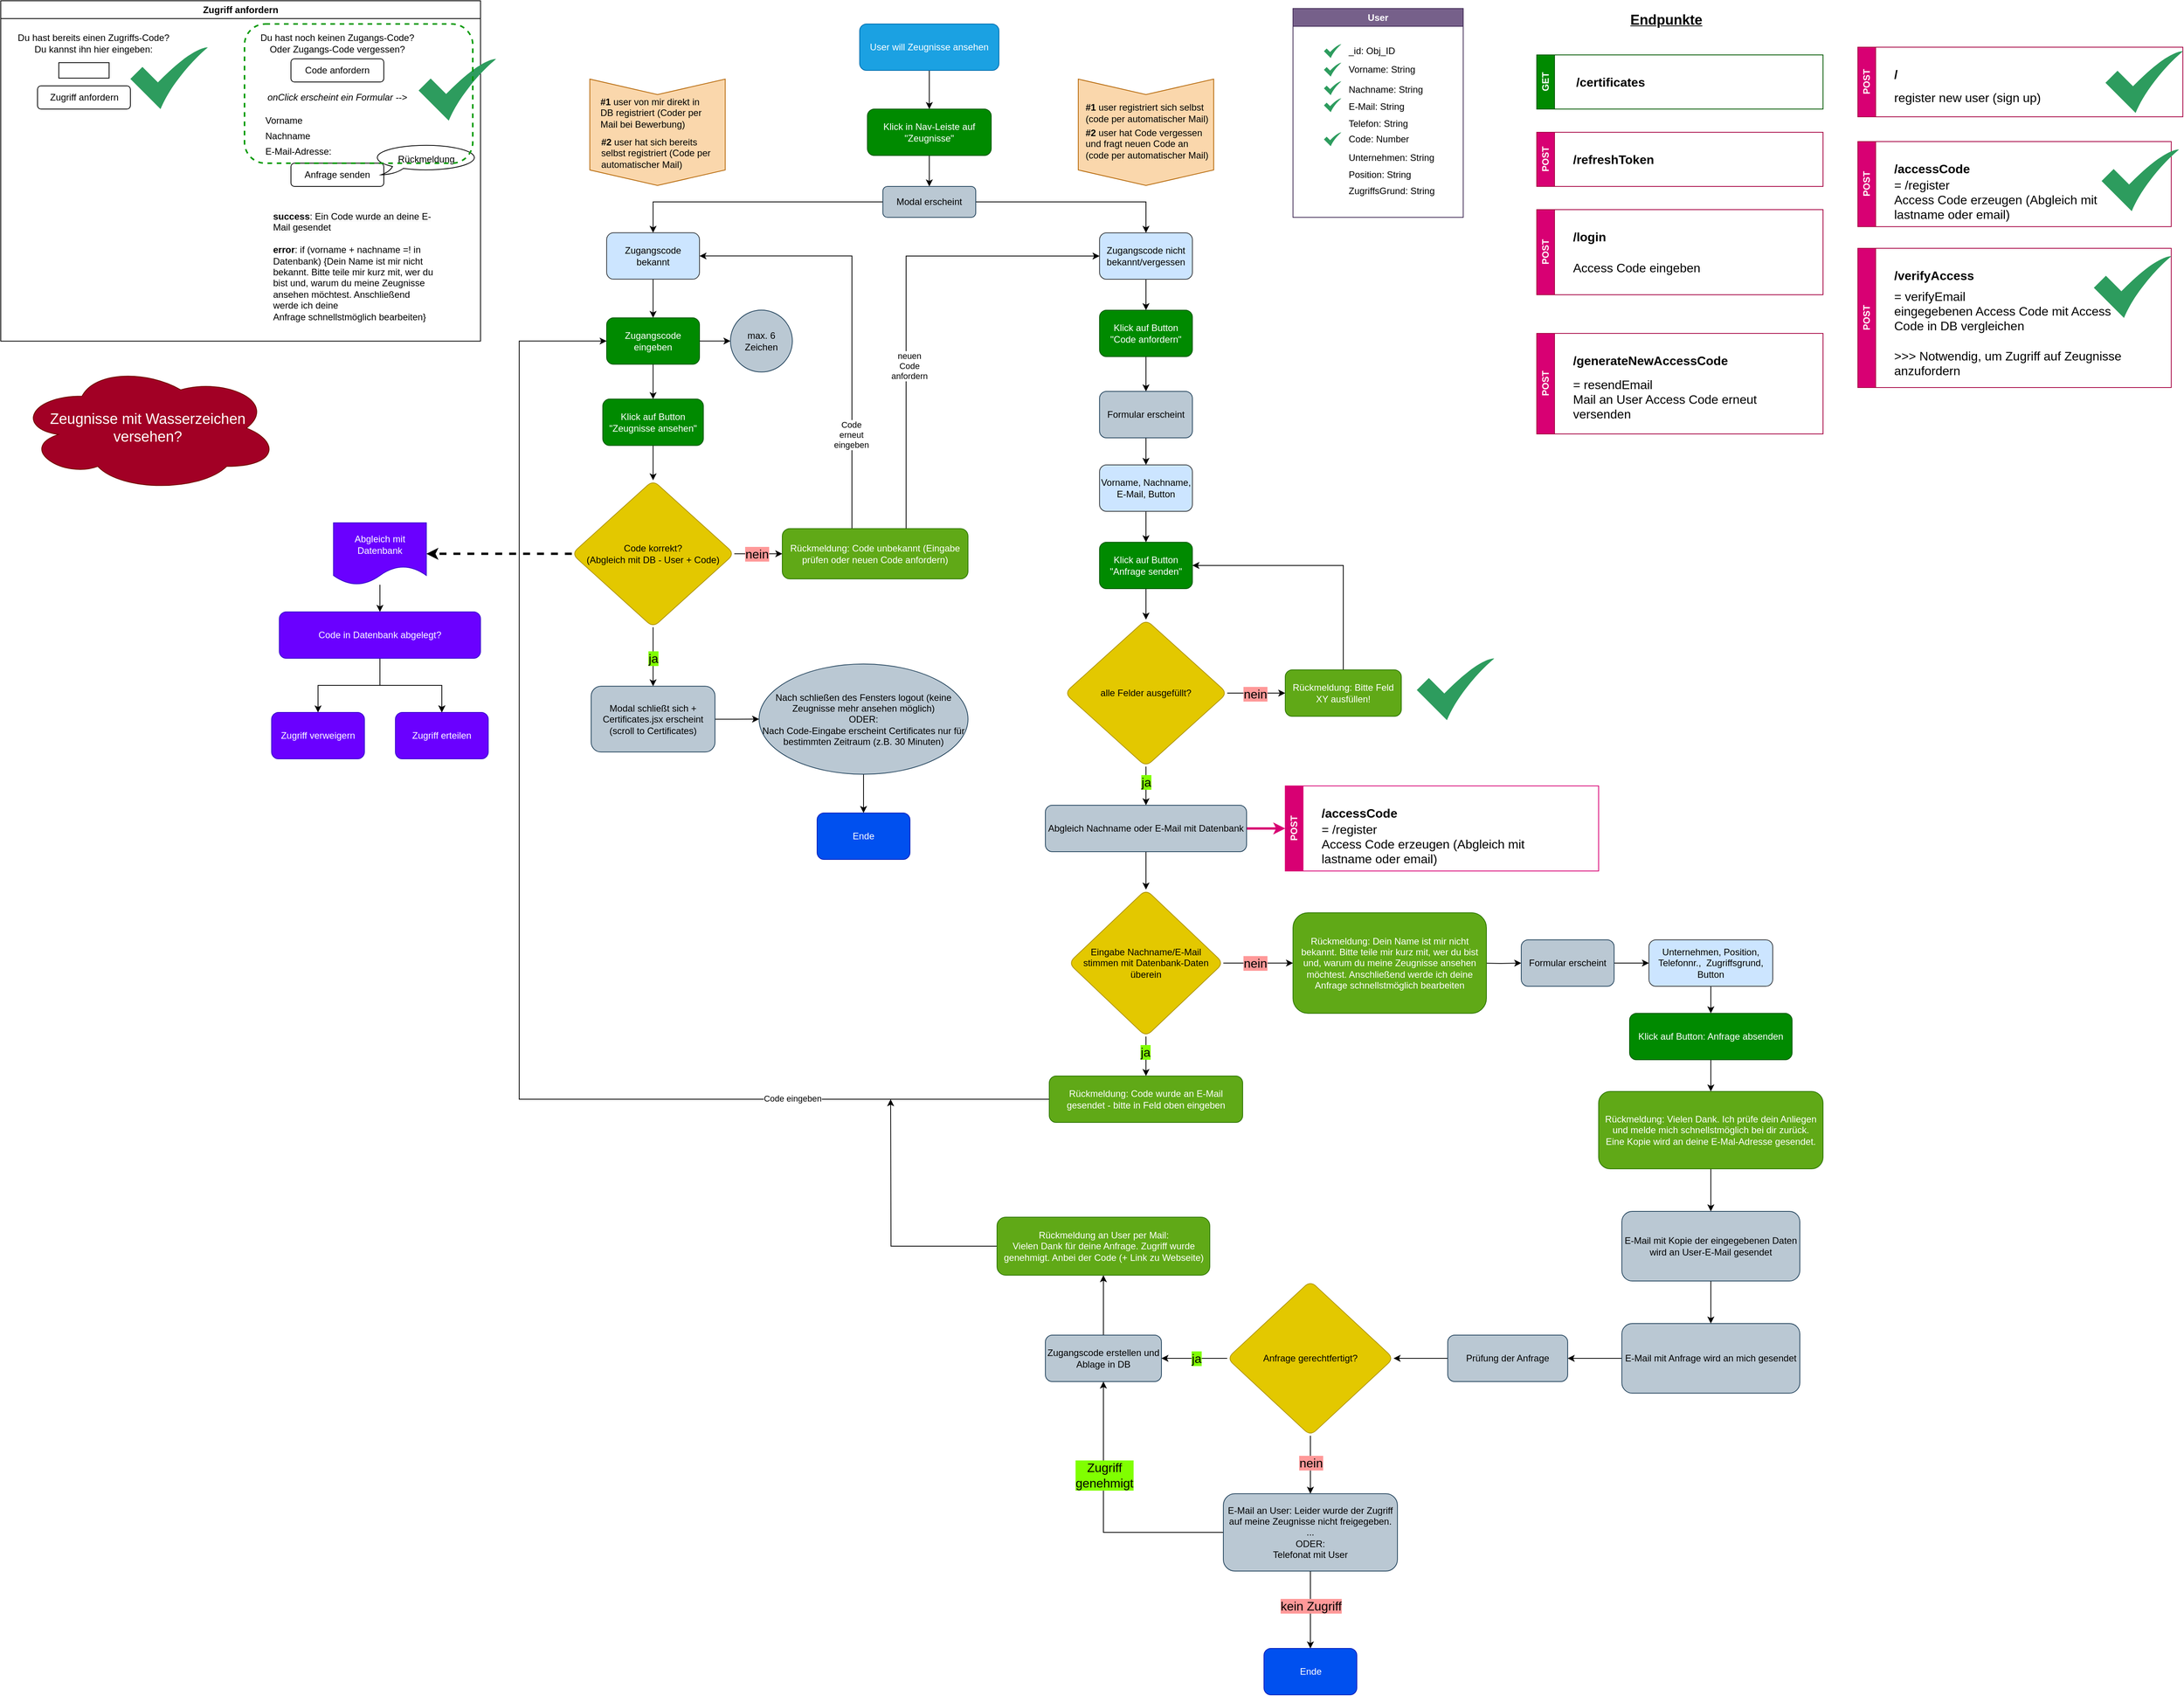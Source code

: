 <mxfile version="24.4.13" type="device">
  <diagram name="Seite-1" id="6ON9sw5R4fzX167b-eq9">
    <mxGraphModel dx="1841" dy="514" grid="1" gridSize="10" guides="1" tooltips="1" connect="1" arrows="1" fold="1" page="1" pageScale="1" pageWidth="827" pageHeight="1169" math="0" shadow="0">
      <root>
        <mxCell id="0" />
        <mxCell id="1" parent="0" />
        <mxCell id="132mra72fxJDadRksCU5-4" value="" style="edgeStyle=orthogonalEdgeStyle;rounded=0;orthogonalLoop=1;jettySize=auto;html=1;" parent="1" source="132mra72fxJDadRksCU5-1" target="132mra72fxJDadRksCU5-3" edge="1">
          <mxGeometry relative="1" as="geometry" />
        </mxCell>
        <mxCell id="132mra72fxJDadRksCU5-1" value="User will Zeugnisse ansehen" style="rounded=1;whiteSpace=wrap;html=1;fillColor=#1ba1e2;fontColor=#ffffff;strokeColor=#006EAF;" parent="1" vertex="1">
          <mxGeometry x="330" y="50" width="180" height="60" as="geometry" />
        </mxCell>
        <mxCell id="132mra72fxJDadRksCU5-6" value="" style="edgeStyle=orthogonalEdgeStyle;rounded=0;orthogonalLoop=1;jettySize=auto;html=1;" parent="1" source="132mra72fxJDadRksCU5-3" target="132mra72fxJDadRksCU5-5" edge="1">
          <mxGeometry relative="1" as="geometry" />
        </mxCell>
        <mxCell id="132mra72fxJDadRksCU5-3" value="Klick in Nav-Leiste auf &quot;Zeugnisse&quot;" style="whiteSpace=wrap;html=1;fillColor=#008a00;strokeColor=#005700;fontColor=#ffffff;rounded=1;" parent="1" vertex="1">
          <mxGeometry x="340" y="160" width="160" height="60" as="geometry" />
        </mxCell>
        <mxCell id="132mra72fxJDadRksCU5-16" value="" style="edgeStyle=orthogonalEdgeStyle;rounded=0;orthogonalLoop=1;jettySize=auto;html=1;" parent="1" source="132mra72fxJDadRksCU5-5" target="132mra72fxJDadRksCU5-15" edge="1">
          <mxGeometry relative="1" as="geometry" />
        </mxCell>
        <mxCell id="132mra72fxJDadRksCU5-72" style="edgeStyle=orthogonalEdgeStyle;rounded=0;orthogonalLoop=1;jettySize=auto;html=1;entryX=0.5;entryY=0;entryDx=0;entryDy=0;" parent="1" source="132mra72fxJDadRksCU5-5" target="132mra72fxJDadRksCU5-13" edge="1">
          <mxGeometry relative="1" as="geometry" />
        </mxCell>
        <mxCell id="132mra72fxJDadRksCU5-5" value="Modal erscheint" style="whiteSpace=wrap;html=1;fillColor=#bac8d3;strokeColor=#23445d;rounded=1;" parent="1" vertex="1">
          <mxGeometry x="360" y="260" width="120" height="40" as="geometry" />
        </mxCell>
        <mxCell id="132mra72fxJDadRksCU5-31" value="" style="edgeStyle=orthogonalEdgeStyle;rounded=0;orthogonalLoop=1;jettySize=auto;html=1;" parent="1" source="132mra72fxJDadRksCU5-13" target="132mra72fxJDadRksCU5-30" edge="1">
          <mxGeometry relative="1" as="geometry" />
        </mxCell>
        <mxCell id="132mra72fxJDadRksCU5-13" value="Zugangscode bekannt" style="whiteSpace=wrap;html=1;fillColor=#cce5ff;strokeColor=#36393d;rounded=1;" parent="1" vertex="1">
          <mxGeometry x="3" y="319.93" width="120" height="60" as="geometry" />
        </mxCell>
        <mxCell id="132mra72fxJDadRksCU5-41" value="" style="edgeStyle=orthogonalEdgeStyle;rounded=0;orthogonalLoop=1;jettySize=auto;html=1;" parent="1" source="132mra72fxJDadRksCU5-15" target="132mra72fxJDadRksCU5-40" edge="1">
          <mxGeometry relative="1" as="geometry" />
        </mxCell>
        <mxCell id="132mra72fxJDadRksCU5-15" value="Zugangscode nicht bekannt/vergessen" style="whiteSpace=wrap;html=1;fillColor=#cce5ff;strokeColor=#36393d;rounded=1;" parent="1" vertex="1">
          <mxGeometry x="640" y="320" width="120" height="60" as="geometry" />
        </mxCell>
        <mxCell id="132mra72fxJDadRksCU5-17" value="Zugriff anfordern" style="swimlane;whiteSpace=wrap;html=1;" parent="1" vertex="1">
          <mxGeometry x="-780" y="20" width="620" height="440" as="geometry" />
        </mxCell>
        <mxCell id="132mra72fxJDadRksCU5-18" value="Du hast bereits einen Zugriffs-Code?&lt;div&gt;Du kannst ihn hier eingeben:&lt;/div&gt;" style="text;html=1;align=center;verticalAlign=middle;whiteSpace=wrap;rounded=0;" parent="132mra72fxJDadRksCU5-17" vertex="1">
          <mxGeometry x="20" y="40" width="200" height="30" as="geometry" />
        </mxCell>
        <mxCell id="132mra72fxJDadRksCU5-19" value="" style="rounded=0;whiteSpace=wrap;html=1;" parent="132mra72fxJDadRksCU5-17" vertex="1">
          <mxGeometry x="75" y="80" width="65" height="20" as="geometry" />
        </mxCell>
        <mxCell id="132mra72fxJDadRksCU5-20" value="Du hast noch keinen Zugangs-Code?&lt;div&gt;Oder Zugangs-Code vergessen?&lt;/div&gt;" style="text;html=1;align=center;verticalAlign=middle;whiteSpace=wrap;rounded=0;" parent="132mra72fxJDadRksCU5-17" vertex="1">
          <mxGeometry x="320" y="40" width="230" height="30" as="geometry" />
        </mxCell>
        <mxCell id="132mra72fxJDadRksCU5-21" value="Code anfordern" style="rounded=1;whiteSpace=wrap;html=1;" parent="132mra72fxJDadRksCU5-17" vertex="1">
          <mxGeometry x="375" y="75" width="120" height="30" as="geometry" />
        </mxCell>
        <mxCell id="132mra72fxJDadRksCU5-22" value="&lt;i&gt;onClick erscheint ein Formular --&amp;gt;&lt;/i&gt;" style="text;html=1;align=center;verticalAlign=middle;whiteSpace=wrap;rounded=0;" parent="132mra72fxJDadRksCU5-17" vertex="1">
          <mxGeometry x="325" y="110" width="220" height="30" as="geometry" />
        </mxCell>
        <mxCell id="132mra72fxJDadRksCU5-23" value="Vorname" style="text;html=1;align=left;verticalAlign=middle;whiteSpace=wrap;rounded=0;" parent="132mra72fxJDadRksCU5-17" vertex="1">
          <mxGeometry x="340" y="140" width="70" height="30" as="geometry" />
        </mxCell>
        <mxCell id="132mra72fxJDadRksCU5-24" value="Nachname" style="text;html=1;align=left;verticalAlign=middle;whiteSpace=wrap;rounded=0;" parent="132mra72fxJDadRksCU5-17" vertex="1">
          <mxGeometry x="340" y="160" width="70" height="30" as="geometry" />
        </mxCell>
        <mxCell id="132mra72fxJDadRksCU5-25" value="E-Mail-Adresse:" style="text;html=1;align=left;verticalAlign=middle;whiteSpace=wrap;rounded=0;" parent="132mra72fxJDadRksCU5-17" vertex="1">
          <mxGeometry x="340" y="180" width="110" height="30" as="geometry" />
        </mxCell>
        <mxCell id="132mra72fxJDadRksCU5-26" value="Anfrage senden" style="rounded=1;whiteSpace=wrap;html=1;" parent="132mra72fxJDadRksCU5-17" vertex="1">
          <mxGeometry x="375" y="210" width="120" height="30" as="geometry" />
        </mxCell>
        <mxCell id="132mra72fxJDadRksCU5-27" value="Rückmeldung" style="whiteSpace=wrap;html=1;shape=mxgraph.basic.oval_callout" parent="132mra72fxJDadRksCU5-17" vertex="1">
          <mxGeometry x="480" y="185" width="140" height="40" as="geometry" />
        </mxCell>
        <mxCell id="132mra72fxJDadRksCU5-28" value="&lt;span style=&quot;color: rgb(0, 0, 0); font-family: Helvetica; font-size: 12px; font-style: normal; font-variant-ligatures: normal; font-variant-caps: normal; letter-spacing: normal; orphans: 2; text-align: center; text-indent: 0px; text-transform: none; widows: 2; word-spacing: 0px; -webkit-text-stroke-width: 0px; white-space: normal; background-color: rgb(251, 251, 251); text-decoration-thickness: initial; text-decoration-style: initial; text-decoration-color: initial; float: none; display: inline !important;&quot;&gt;&lt;b&gt;success&lt;/b&gt;&lt;/span&gt;&lt;span style=&quot;color: rgb(0, 0, 0); font-family: Helvetica; font-size: 12px; font-style: normal; font-variant-ligatures: normal; font-variant-caps: normal; font-weight: 400; letter-spacing: normal; orphans: 2; text-align: center; text-indent: 0px; text-transform: none; widows: 2; word-spacing: 0px; -webkit-text-stroke-width: 0px; white-space: normal; background-color: rgb(251, 251, 251); text-decoration-thickness: initial; text-decoration-style: initial; text-decoration-color: initial; display: inline !important; float: none;&quot;&gt;: Ein Code wurde an deine E-Mail gesendet&lt;/span&gt;&lt;div&gt;&lt;b style=&quot;text-align: center;&quot;&gt;&lt;br&gt;&lt;/b&gt;&lt;/div&gt;&lt;div&gt;&lt;b style=&quot;text-align: center;&quot;&gt;error&lt;/b&gt;&lt;span style=&quot;text-align: center;&quot;&gt;: if (vorname + nachname =! in Datenbank) {Dein Name ist mir nicht bekannt. Bitte teile mir kurz mit, wer du bist und, warum du meine Zeugnisse ansehen möchtest. Anschließend werde ich deine Anfrage&amp;nbsp;&lt;/span&gt;&lt;span style=&quot;text-align: center; background-color: initial;&quot;&gt;schnellstmöglich&lt;/span&gt;&lt;span style=&quot;text-align: center; background-color: initial;&quot;&gt;&amp;nbsp;bearbeiten}&lt;/span&gt;&lt;/div&gt;" style="text;whiteSpace=wrap;html=1;" parent="132mra72fxJDadRksCU5-17" vertex="1">
          <mxGeometry x="350" y="265" width="210" height="145" as="geometry" />
        </mxCell>
        <mxCell id="132mra72fxJDadRksCU5-29" value="Zugriff anfordern" style="rounded=1;whiteSpace=wrap;html=1;" parent="132mra72fxJDadRksCU5-17" vertex="1">
          <mxGeometry x="47.5" y="110" width="120" height="30" as="geometry" />
        </mxCell>
        <mxCell id="-RP38dOJt0yDbqHkel6E-1" value="" style="sketch=0;html=1;aspect=fixed;strokeColor=none;shadow=0;align=center;fillColor=#2D9C5E;verticalAlign=top;labelPosition=center;verticalLabelPosition=bottom;shape=mxgraph.gcp2.check" parent="132mra72fxJDadRksCU5-17" vertex="1">
          <mxGeometry x="167.5" y="60" width="100" height="80" as="geometry" />
        </mxCell>
        <mxCell id="-RP38dOJt0yDbqHkel6E-2" value="" style="sketch=0;html=1;aspect=fixed;strokeColor=none;shadow=0;align=center;fillColor=#2D9C5E;verticalAlign=top;labelPosition=center;verticalLabelPosition=bottom;shape=mxgraph.gcp2.check" parent="132mra72fxJDadRksCU5-17" vertex="1">
          <mxGeometry x="540" y="75" width="100" height="80" as="geometry" />
        </mxCell>
        <mxCell id="i1DVKn3kpk4mK4ypXfkC-1" value="" style="rounded=1;whiteSpace=wrap;html=1;fillColor=none;strokeWidth=2;dashed=1;strokeColor=#009900;" vertex="1" parent="132mra72fxJDadRksCU5-17">
          <mxGeometry x="315" y="30" width="295" height="180" as="geometry" />
        </mxCell>
        <mxCell id="132mra72fxJDadRksCU5-33" value="" style="edgeStyle=orthogonalEdgeStyle;rounded=0;orthogonalLoop=1;jettySize=auto;html=1;" parent="1" source="132mra72fxJDadRksCU5-30" target="132mra72fxJDadRksCU5-32" edge="1">
          <mxGeometry relative="1" as="geometry" />
        </mxCell>
        <mxCell id="132mra72fxJDadRksCU5-35" value="" style="edgeStyle=orthogonalEdgeStyle;rounded=0;orthogonalLoop=1;jettySize=auto;html=1;" parent="1" source="132mra72fxJDadRksCU5-30" target="132mra72fxJDadRksCU5-34" edge="1">
          <mxGeometry relative="1" as="geometry" />
        </mxCell>
        <mxCell id="132mra72fxJDadRksCU5-30" value="Zugangscode eingeben" style="whiteSpace=wrap;html=1;fillColor=#008a00;strokeColor=#005700;rounded=1;fontColor=#ffffff;" parent="1" vertex="1">
          <mxGeometry x="3" y="429.93" width="120" height="60" as="geometry" />
        </mxCell>
        <mxCell id="132mra72fxJDadRksCU5-32" value="max. 6 Zeichen" style="ellipse;whiteSpace=wrap;html=1;fillColor=#bac8d3;strokeColor=#23445d;rounded=1;" parent="1" vertex="1">
          <mxGeometry x="163" y="419.93" width="80" height="80" as="geometry" />
        </mxCell>
        <mxCell id="132mra72fxJDadRksCU5-60" style="edgeStyle=orthogonalEdgeStyle;rounded=0;orthogonalLoop=1;jettySize=auto;html=1;entryX=0.5;entryY=0;entryDx=0;entryDy=0;" parent="1" source="132mra72fxJDadRksCU5-34" target="132mra72fxJDadRksCU5-59" edge="1">
          <mxGeometry relative="1" as="geometry" />
        </mxCell>
        <mxCell id="132mra72fxJDadRksCU5-34" value="Klick auf Button &quot;Zeugnisse ansehen&quot;" style="whiteSpace=wrap;html=1;fillColor=#008a00;strokeColor=#005700;rounded=1;fontColor=#ffffff;" parent="1" vertex="1">
          <mxGeometry x="-2" y="534.93" width="130" height="60" as="geometry" />
        </mxCell>
        <mxCell id="132mra72fxJDadRksCU5-39" value="" style="edgeStyle=orthogonalEdgeStyle;rounded=0;orthogonalLoop=1;jettySize=auto;html=1;" parent="1" source="132mra72fxJDadRksCU5-36" target="132mra72fxJDadRksCU5-38" edge="1">
          <mxGeometry relative="1" as="geometry" />
        </mxCell>
        <mxCell id="132mra72fxJDadRksCU5-36" value="Modal schließt sich + Certificates.jsx erscheint (scroll to Certificates)" style="whiteSpace=wrap;html=1;fillColor=#bac8d3;strokeColor=#23445d;rounded=1;" parent="1" vertex="1">
          <mxGeometry x="-17" y="906.18" width="160" height="85" as="geometry" />
        </mxCell>
        <mxCell id="132mra72fxJDadRksCU5-152" value="" style="edgeStyle=orthogonalEdgeStyle;rounded=0;orthogonalLoop=1;jettySize=auto;html=1;" parent="1" source="132mra72fxJDadRksCU5-38" target="132mra72fxJDadRksCU5-151" edge="1">
          <mxGeometry relative="1" as="geometry" />
        </mxCell>
        <mxCell id="132mra72fxJDadRksCU5-38" value="Nach schließen des Fensters logout (keine Zeugnisse mehr ansehen möglich)&lt;div&gt;ODER:&lt;/div&gt;&lt;div&gt;Nach Code-Eingabe erscheint Certificates nur für bestimmten Zeitraum (z.B. 30 Minuten)&lt;/div&gt;" style="ellipse;whiteSpace=wrap;html=1;fillColor=#bac8d3;strokeColor=#23445d;rounded=1;" parent="1" vertex="1">
          <mxGeometry x="200" y="877.43" width="270" height="142.5" as="geometry" />
        </mxCell>
        <mxCell id="132mra72fxJDadRksCU5-43" value="" style="edgeStyle=orthogonalEdgeStyle;rounded=0;orthogonalLoop=1;jettySize=auto;html=1;" parent="1" source="132mra72fxJDadRksCU5-40" target="132mra72fxJDadRksCU5-42" edge="1">
          <mxGeometry relative="1" as="geometry" />
        </mxCell>
        <mxCell id="132mra72fxJDadRksCU5-40" value="Klick auf Button &quot;Code anfordern&quot;" style="whiteSpace=wrap;html=1;fillColor=#008a00;strokeColor=#005700;rounded=1;fontColor=#ffffff;" parent="1" vertex="1">
          <mxGeometry x="640" y="420" width="120" height="60" as="geometry" />
        </mxCell>
        <mxCell id="132mra72fxJDadRksCU5-45" value="" style="edgeStyle=orthogonalEdgeStyle;rounded=0;orthogonalLoop=1;jettySize=auto;html=1;" parent="1" source="132mra72fxJDadRksCU5-42" target="132mra72fxJDadRksCU5-44" edge="1">
          <mxGeometry relative="1" as="geometry" />
        </mxCell>
        <mxCell id="132mra72fxJDadRksCU5-42" value="Formular erscheint" style="whiteSpace=wrap;html=1;fillColor=#bac8d3;strokeColor=#23445d;rounded=1;" parent="1" vertex="1">
          <mxGeometry x="640" y="525" width="120" height="60" as="geometry" />
        </mxCell>
        <mxCell id="132mra72fxJDadRksCU5-47" value="" style="edgeStyle=orthogonalEdgeStyle;rounded=0;orthogonalLoop=1;jettySize=auto;html=1;" parent="1" source="132mra72fxJDadRksCU5-44" target="132mra72fxJDadRksCU5-46" edge="1">
          <mxGeometry relative="1" as="geometry" />
        </mxCell>
        <mxCell id="132mra72fxJDadRksCU5-44" value="Vorname, Nachname, E-Mail, Button" style="whiteSpace=wrap;html=1;fillColor=#cce5ff;strokeColor=#36393d;rounded=1;" parent="1" vertex="1">
          <mxGeometry x="640" y="620" width="120" height="60" as="geometry" />
        </mxCell>
        <mxCell id="132mra72fxJDadRksCU5-49" value="" style="edgeStyle=orthogonalEdgeStyle;rounded=0;orthogonalLoop=1;jettySize=auto;html=1;" parent="1" source="132mra72fxJDadRksCU5-46" target="132mra72fxJDadRksCU5-48" edge="1">
          <mxGeometry relative="1" as="geometry" />
        </mxCell>
        <mxCell id="132mra72fxJDadRksCU5-46" value="Klick auf Button &quot;Anfrage senden&quot;" style="whiteSpace=wrap;html=1;fillColor=#008a00;strokeColor=#005700;rounded=1;fontColor=#ffffff;" parent="1" vertex="1">
          <mxGeometry x="640" y="720" width="120" height="60" as="geometry" />
        </mxCell>
        <mxCell id="132mra72fxJDadRksCU5-51" value="" style="edgeStyle=orthogonalEdgeStyle;rounded=0;orthogonalLoop=1;jettySize=auto;html=1;" parent="1" source="132mra72fxJDadRksCU5-48" target="132mra72fxJDadRksCU5-50" edge="1">
          <mxGeometry relative="1" as="geometry" />
        </mxCell>
        <mxCell id="132mra72fxJDadRksCU5-52" value="&lt;font style=&quot;font-size: 16px;&quot;&gt;nein&lt;/font&gt;" style="edgeLabel;html=1;align=center;verticalAlign=middle;resizable=0;points=[];labelBackgroundColor=#FF9999;" parent="132mra72fxJDadRksCU5-51" vertex="1" connectable="0">
          <mxGeometry x="-0.042" y="-1" relative="1" as="geometry">
            <mxPoint as="offset" />
          </mxGeometry>
        </mxCell>
        <mxCell id="132mra72fxJDadRksCU5-99" value="" style="edgeStyle=orthogonalEdgeStyle;rounded=0;orthogonalLoop=1;jettySize=auto;html=1;entryX=0.5;entryY=0;entryDx=0;entryDy=0;" parent="1" source="132mra72fxJDadRksCU5-48" target="132mra72fxJDadRksCU5-101" edge="1">
          <mxGeometry relative="1" as="geometry">
            <mxPoint x="697.529" y="1060.029" as="targetPoint" />
          </mxGeometry>
        </mxCell>
        <mxCell id="132mra72fxJDadRksCU5-100" value="&lt;font style=&quot;font-size: 16px;&quot;&gt;ja&lt;/font&gt;" style="edgeLabel;html=1;align=center;verticalAlign=middle;resizable=0;points=[];labelBackgroundColor=#80FF00;" parent="132mra72fxJDadRksCU5-99" vertex="1" connectable="0">
          <mxGeometry x="0.509" y="2" relative="1" as="geometry">
            <mxPoint x="-2" y="-18" as="offset" />
          </mxGeometry>
        </mxCell>
        <mxCell id="132mra72fxJDadRksCU5-48" value="alle Felder ausgefüllt?" style="rhombus;whiteSpace=wrap;html=1;fillColor=#e3c800;strokeColor=#B09500;fontColor=#000000;rounded=1;" parent="1" vertex="1">
          <mxGeometry x="595" y="820" width="210" height="190" as="geometry" />
        </mxCell>
        <mxCell id="132mra72fxJDadRksCU5-97" style="edgeStyle=orthogonalEdgeStyle;rounded=0;orthogonalLoop=1;jettySize=auto;html=1;entryX=1;entryY=0.5;entryDx=0;entryDy=0;" parent="1" source="132mra72fxJDadRksCU5-50" target="132mra72fxJDadRksCU5-46" edge="1">
          <mxGeometry relative="1" as="geometry">
            <Array as="points">
              <mxPoint x="955" y="750" />
            </Array>
          </mxGeometry>
        </mxCell>
        <mxCell id="132mra72fxJDadRksCU5-50" value="Rückmeldung: Bitte Feld XY ausfüllen!" style="whiteSpace=wrap;html=1;fillColor=#60a917;strokeColor=#2D7600;fontColor=#ffffff;rounded=1;" parent="1" vertex="1">
          <mxGeometry x="880" y="885" width="150" height="60" as="geometry" />
        </mxCell>
        <mxCell id="132mra72fxJDadRksCU5-71" style="edgeStyle=orthogonalEdgeStyle;rounded=0;orthogonalLoop=1;jettySize=auto;html=1;entryX=0;entryY=0.5;entryDx=0;entryDy=0;" parent="1" source="132mra72fxJDadRksCU5-53" target="132mra72fxJDadRksCU5-30" edge="1">
          <mxGeometry relative="1" as="geometry">
            <Array as="points">
              <mxPoint x="-110" y="1440" />
              <mxPoint x="-110" y="460" />
            </Array>
          </mxGeometry>
        </mxCell>
        <mxCell id="132mra72fxJDadRksCU5-77" value="Code eingeben" style="edgeLabel;html=1;align=center;verticalAlign=middle;resizable=0;points=[];" parent="132mra72fxJDadRksCU5-71" vertex="1" connectable="0">
          <mxGeometry x="-0.627" y="-1" relative="1" as="geometry">
            <mxPoint x="-1" as="offset" />
          </mxGeometry>
        </mxCell>
        <mxCell id="132mra72fxJDadRksCU5-53" value="Rückmeldung: Code wurde an E-Mail gesendet - bitte in Feld oben eingeben" style="whiteSpace=wrap;html=1;fillColor=#60a917;strokeColor=#2D7600;fontColor=#ffffff;rounded=1;" parent="1" vertex="1">
          <mxGeometry x="575" y="1410" width="250" height="60" as="geometry" />
        </mxCell>
        <mxCell id="132mra72fxJDadRksCU5-61" style="edgeStyle=orthogonalEdgeStyle;rounded=0;orthogonalLoop=1;jettySize=auto;html=1;entryX=0.5;entryY=0;entryDx=0;entryDy=0;" parent="1" source="132mra72fxJDadRksCU5-59" target="132mra72fxJDadRksCU5-36" edge="1">
          <mxGeometry relative="1" as="geometry" />
        </mxCell>
        <mxCell id="132mra72fxJDadRksCU5-62" value="&lt;font style=&quot;font-size: 16px;&quot;&gt;ja&lt;/font&gt;" style="edgeLabel;html=1;align=center;verticalAlign=middle;resizable=0;points=[];labelBackgroundColor=#80FF00;" parent="132mra72fxJDadRksCU5-61" vertex="1" connectable="0">
          <mxGeometry x="-0.414" y="-2" relative="1" as="geometry">
            <mxPoint x="2" y="17" as="offset" />
          </mxGeometry>
        </mxCell>
        <mxCell id="132mra72fxJDadRksCU5-69" style="edgeStyle=orthogonalEdgeStyle;rounded=0;orthogonalLoop=1;jettySize=auto;html=1;entryX=0;entryY=0.5;entryDx=0;entryDy=0;" parent="1" source="132mra72fxJDadRksCU5-59" target="132mra72fxJDadRksCU5-65" edge="1">
          <mxGeometry relative="1" as="geometry" />
        </mxCell>
        <mxCell id="132mra72fxJDadRksCU5-70" value="&lt;font style=&quot;font-size: 16px;&quot;&gt;nein&lt;/font&gt;" style="edgeLabel;html=1;align=center;verticalAlign=middle;resizable=0;points=[];labelBackgroundColor=#FF9999;" parent="132mra72fxJDadRksCU5-69" vertex="1" connectable="0">
          <mxGeometry x="-0.081" relative="1" as="geometry">
            <mxPoint as="offset" />
          </mxGeometry>
        </mxCell>
        <mxCell id="132mra72fxJDadRksCU5-87" value="" style="edgeStyle=orthogonalEdgeStyle;rounded=0;orthogonalLoop=1;jettySize=auto;html=1;dashed=1;strokeWidth=3;" parent="1" source="132mra72fxJDadRksCU5-59" target="132mra72fxJDadRksCU5-86" edge="1">
          <mxGeometry relative="1" as="geometry" />
        </mxCell>
        <mxCell id="132mra72fxJDadRksCU5-59" value="Code korrekt?&lt;div&gt;(Abgleich mit DB - User + Code)&lt;/div&gt;" style="rhombus;whiteSpace=wrap;html=1;fillColor=#e3c800;strokeColor=#B09500;fontColor=#000000;rounded=1;" parent="1" vertex="1">
          <mxGeometry x="-42" y="639.93" width="210" height="190" as="geometry" />
        </mxCell>
        <mxCell id="132mra72fxJDadRksCU5-73" style="edgeStyle=orthogonalEdgeStyle;rounded=0;orthogonalLoop=1;jettySize=auto;html=1;entryX=1;entryY=0.5;entryDx=0;entryDy=0;" parent="1" source="132mra72fxJDadRksCU5-65" target="132mra72fxJDadRksCU5-13" edge="1">
          <mxGeometry relative="1" as="geometry">
            <Array as="points">
              <mxPoint x="320" y="350" />
            </Array>
          </mxGeometry>
        </mxCell>
        <mxCell id="132mra72fxJDadRksCU5-76" value="Code&lt;div&gt;erneut&lt;/div&gt;&lt;div&gt;eingeben&lt;/div&gt;" style="edgeLabel;html=1;align=center;verticalAlign=middle;resizable=0;points=[];" parent="132mra72fxJDadRksCU5-73" vertex="1" connectable="0">
          <mxGeometry x="-0.556" y="1" relative="1" as="geometry">
            <mxPoint as="offset" />
          </mxGeometry>
        </mxCell>
        <mxCell id="132mra72fxJDadRksCU5-74" style="edgeStyle=orthogonalEdgeStyle;rounded=0;orthogonalLoop=1;jettySize=auto;html=1;entryX=0;entryY=0.5;entryDx=0;entryDy=0;" parent="1" source="132mra72fxJDadRksCU5-65" target="132mra72fxJDadRksCU5-15" edge="1">
          <mxGeometry relative="1" as="geometry">
            <Array as="points">
              <mxPoint x="390" y="350" />
            </Array>
          </mxGeometry>
        </mxCell>
        <mxCell id="132mra72fxJDadRksCU5-75" value="neuen&lt;div&gt;Code&lt;/div&gt;&lt;div&gt;anfordern&lt;/div&gt;" style="edgeLabel;html=1;align=center;verticalAlign=middle;resizable=0;points=[];" parent="132mra72fxJDadRksCU5-74" vertex="1" connectable="0">
          <mxGeometry x="-0.299" y="-4" relative="1" as="geometry">
            <mxPoint as="offset" />
          </mxGeometry>
        </mxCell>
        <mxCell id="132mra72fxJDadRksCU5-65" value="Rückmeldung: Code unbekannt (Eingabe prüfen oder neuen Code anfordern)" style="whiteSpace=wrap;html=1;fillColor=#60a917;strokeColor=#2D7600;fontColor=#ffffff;rounded=1;" parent="1" vertex="1">
          <mxGeometry x="230" y="702.43" width="240" height="65" as="geometry" />
        </mxCell>
        <mxCell id="132mra72fxJDadRksCU5-78" value="User" style="swimlane;whiteSpace=wrap;html=1;fillColor=#76608a;fontColor=#ffffff;strokeColor=#432D57;" parent="1" vertex="1">
          <mxGeometry x="890" y="30" width="220" height="270" as="geometry" />
        </mxCell>
        <mxCell id="132mra72fxJDadRksCU5-79" value="_id: Obj_ID" style="text;html=1;align=left;verticalAlign=middle;resizable=0;points=[];autosize=1;strokeColor=none;fillColor=none;" parent="132mra72fxJDadRksCU5-78" vertex="1">
          <mxGeometry x="70" y="40" width="80" height="30" as="geometry" />
        </mxCell>
        <mxCell id="132mra72fxJDadRksCU5-80" value="Vorname: String" style="text;html=1;align=left;verticalAlign=middle;resizable=0;points=[];autosize=1;strokeColor=none;fillColor=none;" parent="132mra72fxJDadRksCU5-78" vertex="1">
          <mxGeometry x="70" y="64" width="110" height="30" as="geometry" />
        </mxCell>
        <mxCell id="132mra72fxJDadRksCU5-81" value="Nachname: String" style="text;html=1;align=left;verticalAlign=middle;resizable=0;points=[];autosize=1;strokeColor=none;fillColor=none;" parent="132mra72fxJDadRksCU5-78" vertex="1">
          <mxGeometry x="70" y="90" width="120" height="30" as="geometry" />
        </mxCell>
        <mxCell id="132mra72fxJDadRksCU5-82" value="E-Mail: String" style="text;html=1;align=left;verticalAlign=middle;resizable=0;points=[];autosize=1;strokeColor=none;fillColor=none;" parent="132mra72fxJDadRksCU5-78" vertex="1">
          <mxGeometry x="70" y="112" width="100" height="30" as="geometry" />
        </mxCell>
        <mxCell id="132mra72fxJDadRksCU5-83" value="Code: Number" style="text;html=1;align=left;verticalAlign=middle;resizable=0;points=[];autosize=1;strokeColor=none;fillColor=none;" parent="132mra72fxJDadRksCU5-78" vertex="1">
          <mxGeometry x="70" y="154" width="100" height="30" as="geometry" />
        </mxCell>
        <mxCell id="132mra72fxJDadRksCU5-84" value="Unternehmen: String" style="text;html=1;align=left;verticalAlign=middle;resizable=0;points=[];autosize=1;strokeColor=none;fillColor=none;" parent="132mra72fxJDadRksCU5-78" vertex="1">
          <mxGeometry x="70" y="178" width="130" height="30" as="geometry" />
        </mxCell>
        <mxCell id="132mra72fxJDadRksCU5-85" value="Position: String" style="text;html=1;align=left;verticalAlign=middle;resizable=0;points=[];autosize=1;strokeColor=none;fillColor=none;" parent="132mra72fxJDadRksCU5-78" vertex="1">
          <mxGeometry x="70" y="200" width="100" height="30" as="geometry" />
        </mxCell>
        <mxCell id="132mra72fxJDadRksCU5-113" value="ZugriffsGrund: String" style="text;html=1;align=left;verticalAlign=middle;resizable=0;points=[];autosize=1;strokeColor=none;fillColor=none;" parent="132mra72fxJDadRksCU5-78" vertex="1">
          <mxGeometry x="70" y="221" width="130" height="30" as="geometry" />
        </mxCell>
        <mxCell id="132mra72fxJDadRksCU5-145" value="Telefon: String" style="text;html=1;align=left;verticalAlign=middle;resizable=0;points=[];autosize=1;strokeColor=none;fillColor=none;" parent="132mra72fxJDadRksCU5-78" vertex="1">
          <mxGeometry x="70" y="134" width="100" height="30" as="geometry" />
        </mxCell>
        <mxCell id="txxwDZoAXELs_-vxZRHw-13" value="" style="sketch=0;html=1;aspect=fixed;strokeColor=none;shadow=0;align=center;fillColor=#2D9C5E;verticalAlign=top;labelPosition=center;verticalLabelPosition=bottom;shape=mxgraph.gcp2.check" parent="132mra72fxJDadRksCU5-78" vertex="1">
          <mxGeometry x="40" y="46" width="22.5" height="18" as="geometry" />
        </mxCell>
        <mxCell id="txxwDZoAXELs_-vxZRHw-14" value="" style="sketch=0;html=1;aspect=fixed;strokeColor=none;shadow=0;align=center;fillColor=#2D9C5E;verticalAlign=top;labelPosition=center;verticalLabelPosition=bottom;shape=mxgraph.gcp2.check" parent="132mra72fxJDadRksCU5-78" vertex="1">
          <mxGeometry x="40" y="70" width="22.5" height="18" as="geometry" />
        </mxCell>
        <mxCell id="txxwDZoAXELs_-vxZRHw-15" value="" style="sketch=0;html=1;aspect=fixed;strokeColor=none;shadow=0;align=center;fillColor=#2D9C5E;verticalAlign=top;labelPosition=center;verticalLabelPosition=bottom;shape=mxgraph.gcp2.check" parent="132mra72fxJDadRksCU5-78" vertex="1">
          <mxGeometry x="40" y="94" width="22.5" height="18" as="geometry" />
        </mxCell>
        <mxCell id="txxwDZoAXELs_-vxZRHw-16" value="" style="sketch=0;html=1;aspect=fixed;strokeColor=none;shadow=0;align=center;fillColor=#2D9C5E;verticalAlign=top;labelPosition=center;verticalLabelPosition=bottom;shape=mxgraph.gcp2.check" parent="132mra72fxJDadRksCU5-78" vertex="1">
          <mxGeometry x="40" y="116" width="22.5" height="18" as="geometry" />
        </mxCell>
        <mxCell id="txxwDZoAXELs_-vxZRHw-17" value="" style="sketch=0;html=1;aspect=fixed;strokeColor=none;shadow=0;align=center;fillColor=#2D9C5E;verticalAlign=top;labelPosition=center;verticalLabelPosition=bottom;shape=mxgraph.gcp2.check" parent="132mra72fxJDadRksCU5-78" vertex="1">
          <mxGeometry x="40" y="160" width="22.5" height="18" as="geometry" />
        </mxCell>
        <mxCell id="132mra72fxJDadRksCU5-89" value="" style="edgeStyle=orthogonalEdgeStyle;rounded=0;orthogonalLoop=1;jettySize=auto;html=1;" parent="1" source="132mra72fxJDadRksCU5-86" target="132mra72fxJDadRksCU5-88" edge="1">
          <mxGeometry relative="1" as="geometry" />
        </mxCell>
        <mxCell id="132mra72fxJDadRksCU5-86" value="Abgleich mit Datenbank" style="shape=document;whiteSpace=wrap;html=1;boundedLbl=1;fillColor=#6a00ff;strokeColor=#3700CC;rounded=1;fontColor=#ffffff;" parent="1" vertex="1">
          <mxGeometry x="-350" y="694.93" width="120" height="80" as="geometry" />
        </mxCell>
        <mxCell id="132mra72fxJDadRksCU5-92" value="" style="edgeStyle=orthogonalEdgeStyle;rounded=0;orthogonalLoop=1;jettySize=auto;html=1;" parent="1" source="132mra72fxJDadRksCU5-88" target="132mra72fxJDadRksCU5-91" edge="1">
          <mxGeometry relative="1" as="geometry" />
        </mxCell>
        <mxCell id="132mra72fxJDadRksCU5-93" value="" style="edgeStyle=orthogonalEdgeStyle;rounded=0;orthogonalLoop=1;jettySize=auto;html=1;" parent="1" source="132mra72fxJDadRksCU5-88" target="132mra72fxJDadRksCU5-91" edge="1">
          <mxGeometry relative="1" as="geometry" />
        </mxCell>
        <mxCell id="132mra72fxJDadRksCU5-96" value="" style="edgeStyle=orthogonalEdgeStyle;rounded=0;orthogonalLoop=1;jettySize=auto;html=1;" parent="1" source="132mra72fxJDadRksCU5-88" target="132mra72fxJDadRksCU5-95" edge="1">
          <mxGeometry relative="1" as="geometry" />
        </mxCell>
        <mxCell id="132mra72fxJDadRksCU5-88" value="Code in Datenbank abgelegt?" style="whiteSpace=wrap;html=1;fillColor=#6a00ff;strokeColor=#3700CC;fontColor=#ffffff;rounded=1;" parent="1" vertex="1">
          <mxGeometry x="-420" y="810" width="260" height="60" as="geometry" />
        </mxCell>
        <mxCell id="132mra72fxJDadRksCU5-90" value="&lt;font style=&quot;font-size: 19px;&quot;&gt;Zeugnisse mit Wasserzeichen versehen?&lt;/font&gt;" style="ellipse;shape=cloud;whiteSpace=wrap;html=1;fillColor=#a20025;fontColor=#ffffff;strokeColor=#6F0000;" parent="1" vertex="1">
          <mxGeometry x="-760" y="489.93" width="340" height="165" as="geometry" />
        </mxCell>
        <mxCell id="132mra72fxJDadRksCU5-91" value="Zugriff erteilen" style="whiteSpace=wrap;html=1;fillColor=#6a00ff;strokeColor=#3700CC;fontColor=#ffffff;rounded=1;" parent="1" vertex="1">
          <mxGeometry x="-270" y="940" width="120" height="60" as="geometry" />
        </mxCell>
        <mxCell id="132mra72fxJDadRksCU5-95" value="Zugriff verweigern" style="whiteSpace=wrap;html=1;fillColor=#6a00ff;strokeColor=#3700CC;fontColor=#ffffff;rounded=1;" parent="1" vertex="1">
          <mxGeometry x="-430" y="940" width="120" height="60" as="geometry" />
        </mxCell>
        <mxCell id="132mra72fxJDadRksCU5-103" value="" style="edgeStyle=orthogonalEdgeStyle;rounded=0;orthogonalLoop=1;jettySize=auto;html=1;" parent="1" source="132mra72fxJDadRksCU5-101" target="132mra72fxJDadRksCU5-102" edge="1">
          <mxGeometry relative="1" as="geometry" />
        </mxCell>
        <mxCell id="i1DVKn3kpk4mK4ypXfkC-8" style="edgeStyle=orthogonalEdgeStyle;rounded=0;orthogonalLoop=1;jettySize=auto;html=1;entryX=0;entryY=0.5;entryDx=0;entryDy=0;strokeWidth=3;strokeColor=#d80073;" edge="1" parent="1" source="132mra72fxJDadRksCU5-101" target="i1DVKn3kpk4mK4ypXfkC-4">
          <mxGeometry relative="1" as="geometry" />
        </mxCell>
        <mxCell id="132mra72fxJDadRksCU5-101" value="Abgleich Nachname oder E-Mail mit Datenbank" style="whiteSpace=wrap;html=1;fillColor=#bac8d3;strokeColor=#23445d;rounded=1;" parent="1" vertex="1">
          <mxGeometry x="570" y="1060" width="260" height="60" as="geometry" />
        </mxCell>
        <mxCell id="132mra72fxJDadRksCU5-104" style="edgeStyle=orthogonalEdgeStyle;rounded=0;orthogonalLoop=1;jettySize=auto;html=1;entryX=0.5;entryY=0;entryDx=0;entryDy=0;" parent="1" source="132mra72fxJDadRksCU5-102" target="132mra72fxJDadRksCU5-53" edge="1">
          <mxGeometry relative="1" as="geometry" />
        </mxCell>
        <mxCell id="132mra72fxJDadRksCU5-105" value="&lt;font style=&quot;font-size: 16px;&quot;&gt;ja&lt;/font&gt;" style="edgeLabel;html=1;align=center;verticalAlign=middle;resizable=0;points=[];labelBackgroundColor=#80FF00;" parent="132mra72fxJDadRksCU5-104" vertex="1" connectable="0">
          <mxGeometry x="-0.21" y="-1" relative="1" as="geometry">
            <mxPoint as="offset" />
          </mxGeometry>
        </mxCell>
        <mxCell id="132mra72fxJDadRksCU5-108" value="" style="edgeStyle=orthogonalEdgeStyle;rounded=0;orthogonalLoop=1;jettySize=auto;html=1;" parent="1" source="132mra72fxJDadRksCU5-102" target="132mra72fxJDadRksCU5-107" edge="1">
          <mxGeometry relative="1" as="geometry" />
        </mxCell>
        <mxCell id="132mra72fxJDadRksCU5-109" value="&lt;font style=&quot;font-size: 16px;&quot;&gt;nein&lt;/font&gt;" style="edgeLabel;html=1;align=center;verticalAlign=middle;resizable=0;points=[];labelBackgroundColor=#FF9999;" parent="132mra72fxJDadRksCU5-108" vertex="1" connectable="0">
          <mxGeometry x="-0.37" y="4" relative="1" as="geometry">
            <mxPoint x="12" y="4" as="offset" />
          </mxGeometry>
        </mxCell>
        <mxCell id="132mra72fxJDadRksCU5-102" value="Eingabe Nachname/E-Mail&lt;div&gt;stimmen mit Datenbank-Daten überein&lt;/div&gt;" style="rhombus;whiteSpace=wrap;html=1;fillColor=#e3c800;strokeColor=#B09500;rounded=1;fontColor=#000000;" parent="1" vertex="1">
          <mxGeometry x="600" y="1169" width="200" height="190" as="geometry" />
        </mxCell>
        <mxCell id="132mra72fxJDadRksCU5-111" style="edgeStyle=orthogonalEdgeStyle;rounded=0;orthogonalLoop=1;jettySize=auto;html=1;entryX=0;entryY=0.5;entryDx=0;entryDy=0;" parent="1" target="132mra72fxJDadRksCU5-110" edge="1">
          <mxGeometry relative="1" as="geometry">
            <mxPoint x="1130" y="1264" as="sourcePoint" />
          </mxGeometry>
        </mxCell>
        <mxCell id="132mra72fxJDadRksCU5-107" value="Rückmeldung:&amp;nbsp;Dein Name ist mir nicht bekannt. Bitte teile mir kurz mit, wer du bist und, warum du meine Zeugnisse ansehen möchtest. Anschließend werde ich deine Anfrage&amp;nbsp;&lt;span style=&quot;background-color: initial;&quot;&gt;schnellstmöglich&lt;/span&gt;&lt;span style=&quot;background-color: initial;&quot;&gt;&amp;nbsp;bearbeiten&lt;/span&gt;" style="whiteSpace=wrap;html=1;fillColor=#60a917;strokeColor=#2D7600;fontColor=#ffffff;rounded=1;" parent="1" vertex="1">
          <mxGeometry x="890" y="1199" width="250" height="130" as="geometry" />
        </mxCell>
        <mxCell id="132mra72fxJDadRksCU5-114" style="edgeStyle=orthogonalEdgeStyle;rounded=0;orthogonalLoop=1;jettySize=auto;html=1;entryX=0;entryY=0.5;entryDx=0;entryDy=0;" parent="1" source="132mra72fxJDadRksCU5-110" target="132mra72fxJDadRksCU5-112" edge="1">
          <mxGeometry relative="1" as="geometry" />
        </mxCell>
        <mxCell id="132mra72fxJDadRksCU5-110" value="Formular erscheint" style="whiteSpace=wrap;html=1;fillColor=#bac8d3;strokeColor=#23445d;rounded=1;" parent="1" vertex="1">
          <mxGeometry x="1185" y="1234" width="120" height="60" as="geometry" />
        </mxCell>
        <mxCell id="132mra72fxJDadRksCU5-116" value="" style="edgeStyle=orthogonalEdgeStyle;rounded=0;orthogonalLoop=1;jettySize=auto;html=1;" parent="1" source="132mra72fxJDadRksCU5-112" target="132mra72fxJDadRksCU5-115" edge="1">
          <mxGeometry relative="1" as="geometry" />
        </mxCell>
        <mxCell id="132mra72fxJDadRksCU5-112" value="Unternehmen, Position, Telefonnr.,&amp;nbsp; Zugriffsgrund, Button" style="whiteSpace=wrap;html=1;fillColor=#cce5ff;strokeColor=#36393d;rounded=1;" parent="1" vertex="1">
          <mxGeometry x="1350" y="1234" width="160" height="60" as="geometry" />
        </mxCell>
        <mxCell id="132mra72fxJDadRksCU5-118" value="" style="edgeStyle=orthogonalEdgeStyle;rounded=0;orthogonalLoop=1;jettySize=auto;html=1;" parent="1" source="132mra72fxJDadRksCU5-115" target="132mra72fxJDadRksCU5-117" edge="1">
          <mxGeometry relative="1" as="geometry" />
        </mxCell>
        <mxCell id="132mra72fxJDadRksCU5-115" value="Klick auf Button: Anfrage absenden" style="whiteSpace=wrap;html=1;fillColor=#008a00;strokeColor=#005700;rounded=1;fontColor=#ffffff;" parent="1" vertex="1">
          <mxGeometry x="1325" y="1329" width="210" height="60" as="geometry" />
        </mxCell>
        <mxCell id="132mra72fxJDadRksCU5-120" value="" style="edgeStyle=orthogonalEdgeStyle;rounded=0;orthogonalLoop=1;jettySize=auto;html=1;" parent="1" source="132mra72fxJDadRksCU5-117" target="132mra72fxJDadRksCU5-119" edge="1">
          <mxGeometry relative="1" as="geometry" />
        </mxCell>
        <mxCell id="132mra72fxJDadRksCU5-117" value="Rückmeldung: Vielen Dank. Ich prüfe dein Anliegen und melde mich schnellstmöglich bei dir zurück.&lt;div&gt;&amp;nbsp;Eine Kopie wird an deine E-Mal-Adresse gesendet.&amp;nbsp;&lt;/div&gt;" style="whiteSpace=wrap;html=1;fillColor=#60a917;strokeColor=#2D7600;fontColor=#ffffff;rounded=1;" parent="1" vertex="1">
          <mxGeometry x="1285" y="1430" width="290" height="100" as="geometry" />
        </mxCell>
        <mxCell id="132mra72fxJDadRksCU5-146" style="edgeStyle=orthogonalEdgeStyle;rounded=0;orthogonalLoop=1;jettySize=auto;html=1;entryX=0.5;entryY=0;entryDx=0;entryDy=0;" parent="1" source="132mra72fxJDadRksCU5-119" target="132mra72fxJDadRksCU5-121" edge="1">
          <mxGeometry relative="1" as="geometry" />
        </mxCell>
        <mxCell id="132mra72fxJDadRksCU5-119" value="E-Mail mit Kopie der eingegebenen Daten wird an User-E-Mail gesendet" style="whiteSpace=wrap;html=1;fillColor=#bac8d3;strokeColor=#23445d;rounded=1;" parent="1" vertex="1">
          <mxGeometry x="1315" y="1585" width="230" height="90" as="geometry" />
        </mxCell>
        <mxCell id="132mra72fxJDadRksCU5-124" value="" style="edgeStyle=orthogonalEdgeStyle;rounded=0;orthogonalLoop=1;jettySize=auto;html=1;" parent="1" source="132mra72fxJDadRksCU5-121" target="132mra72fxJDadRksCU5-123" edge="1">
          <mxGeometry relative="1" as="geometry" />
        </mxCell>
        <mxCell id="132mra72fxJDadRksCU5-121" value="E-Mail mit Anfrage wird an mich gesendet" style="whiteSpace=wrap;html=1;fillColor=#bac8d3;strokeColor=#23445d;rounded=1;" parent="1" vertex="1">
          <mxGeometry x="1315" y="1730" width="230" height="90" as="geometry" />
        </mxCell>
        <mxCell id="132mra72fxJDadRksCU5-128" value="" style="edgeStyle=orthogonalEdgeStyle;rounded=0;orthogonalLoop=1;jettySize=auto;html=1;" parent="1" source="132mra72fxJDadRksCU5-123" target="132mra72fxJDadRksCU5-127" edge="1">
          <mxGeometry relative="1" as="geometry" />
        </mxCell>
        <mxCell id="132mra72fxJDadRksCU5-123" value="Prüfung der Anfrage" style="whiteSpace=wrap;html=1;fillColor=#bac8d3;strokeColor=#23445d;rounded=1;" parent="1" vertex="1">
          <mxGeometry x="1090" y="1745" width="155" height="60" as="geometry" />
        </mxCell>
        <mxCell id="132mra72fxJDadRksCU5-148" value="" style="edgeStyle=orthogonalEdgeStyle;rounded=0;orthogonalLoop=1;jettySize=auto;html=1;" parent="1" source="132mra72fxJDadRksCU5-125" target="132mra72fxJDadRksCU5-147" edge="1">
          <mxGeometry relative="1" as="geometry" />
        </mxCell>
        <mxCell id="132mra72fxJDadRksCU5-125" value="Zugangscode erstellen und Ablage in DB" style="whiteSpace=wrap;html=1;fillColor=#bac8d3;strokeColor=#23445d;rounded=1;" parent="1" vertex="1">
          <mxGeometry x="570" y="1745" width="150" height="60" as="geometry" />
        </mxCell>
        <mxCell id="132mra72fxJDadRksCU5-130" style="edgeStyle=orthogonalEdgeStyle;rounded=0;orthogonalLoop=1;jettySize=auto;html=1;entryX=1;entryY=0.5;entryDx=0;entryDy=0;" parent="1" source="132mra72fxJDadRksCU5-127" target="132mra72fxJDadRksCU5-125" edge="1">
          <mxGeometry relative="1" as="geometry" />
        </mxCell>
        <mxCell id="132mra72fxJDadRksCU5-131" value="&lt;font style=&quot;font-size: 16px;&quot;&gt;ja&lt;/font&gt;" style="edgeLabel;html=1;align=center;verticalAlign=middle;resizable=0;points=[];labelBackgroundColor=#80FF00;" parent="132mra72fxJDadRksCU5-130" vertex="1" connectable="0">
          <mxGeometry x="0.075" y="1" relative="1" as="geometry">
            <mxPoint x="5" y="-1" as="offset" />
          </mxGeometry>
        </mxCell>
        <mxCell id="132mra72fxJDadRksCU5-136" value="" style="edgeStyle=orthogonalEdgeStyle;rounded=0;orthogonalLoop=1;jettySize=auto;html=1;" parent="1" source="132mra72fxJDadRksCU5-127" target="132mra72fxJDadRksCU5-135" edge="1">
          <mxGeometry relative="1" as="geometry" />
        </mxCell>
        <mxCell id="132mra72fxJDadRksCU5-140" value="&lt;font style=&quot;font-size: 16px;&quot;&gt;nein&lt;/font&gt;" style="edgeLabel;html=1;align=center;verticalAlign=middle;resizable=0;points=[];labelBackgroundColor=#FF9999;" parent="132mra72fxJDadRksCU5-136" vertex="1" connectable="0">
          <mxGeometry x="-0.442" y="-1" relative="1" as="geometry">
            <mxPoint x="1" y="14" as="offset" />
          </mxGeometry>
        </mxCell>
        <mxCell id="132mra72fxJDadRksCU5-127" value="Anfrage gerechtfertigt?" style="rhombus;whiteSpace=wrap;html=1;fillColor=#e3c800;strokeColor=#B09500;rounded=1;fontColor=#000000;" parent="1" vertex="1">
          <mxGeometry x="805" y="1675" width="215" height="200" as="geometry" />
        </mxCell>
        <mxCell id="132mra72fxJDadRksCU5-138" value="" style="edgeStyle=orthogonalEdgeStyle;rounded=0;orthogonalLoop=1;jettySize=auto;html=1;" parent="1" source="132mra72fxJDadRksCU5-135" target="132mra72fxJDadRksCU5-137" edge="1">
          <mxGeometry relative="1" as="geometry" />
        </mxCell>
        <mxCell id="132mra72fxJDadRksCU5-141" value="&lt;font style=&quot;font-size: 16px;&quot;&gt;kein Zugriff&lt;/font&gt;" style="edgeLabel;html=1;align=center;verticalAlign=middle;resizable=0;points=[];labelBackgroundColor=#FF9999;" parent="132mra72fxJDadRksCU5-138" vertex="1" connectable="0">
          <mxGeometry x="-0.112" relative="1" as="geometry">
            <mxPoint as="offset" />
          </mxGeometry>
        </mxCell>
        <mxCell id="132mra72fxJDadRksCU5-139" style="edgeStyle=orthogonalEdgeStyle;rounded=0;orthogonalLoop=1;jettySize=auto;html=1;entryX=0.5;entryY=1;entryDx=0;entryDy=0;" parent="1" source="132mra72fxJDadRksCU5-135" target="132mra72fxJDadRksCU5-125" edge="1">
          <mxGeometry relative="1" as="geometry" />
        </mxCell>
        <mxCell id="132mra72fxJDadRksCU5-142" value="&lt;font style=&quot;font-size: 16px;&quot;&gt;Zugriff&lt;/font&gt;&lt;div style=&quot;font-size: 16px;&quot;&gt;genehmigt&lt;/div&gt;" style="edgeLabel;html=1;align=center;verticalAlign=middle;resizable=0;points=[];labelBackgroundColor=#80ff00;" parent="132mra72fxJDadRksCU5-139" vertex="1" connectable="0">
          <mxGeometry x="0.31" y="-1" relative="1" as="geometry">
            <mxPoint as="offset" />
          </mxGeometry>
        </mxCell>
        <mxCell id="132mra72fxJDadRksCU5-135" value="E-Mail an User: Leider wurde der Zugriff auf meine Zeugnisse nicht freigegeben. ...&lt;div&gt;ODER:&lt;/div&gt;&lt;div&gt;Telefonat mit User&lt;/div&gt;" style="whiteSpace=wrap;html=1;fillColor=#bac8d3;strokeColor=#23445d;rounded=1;" parent="1" vertex="1">
          <mxGeometry x="800" y="1950" width="225" height="100" as="geometry" />
        </mxCell>
        <mxCell id="132mra72fxJDadRksCU5-137" value="Ende" style="whiteSpace=wrap;html=1;fillColor=#0050ef;strokeColor=#001DBC;rounded=1;fontColor=#ffffff;" parent="1" vertex="1">
          <mxGeometry x="852.5" y="2150" width="120" height="60" as="geometry" />
        </mxCell>
        <mxCell id="132mra72fxJDadRksCU5-150" style="edgeStyle=orthogonalEdgeStyle;rounded=0;orthogonalLoop=1;jettySize=auto;html=1;" parent="1" source="132mra72fxJDadRksCU5-147" edge="1">
          <mxGeometry relative="1" as="geometry">
            <mxPoint x="370" y="1440" as="targetPoint" />
          </mxGeometry>
        </mxCell>
        <mxCell id="132mra72fxJDadRksCU5-147" value="Rückmeldung an User per Mail:&lt;div&gt;Vielen Dank für deine Anfrage. Zugriff wurde genehmigt. Anbei der Code (+ Link zu Webseite)&lt;/div&gt;" style="whiteSpace=wrap;html=1;fillColor=#60a917;strokeColor=#2D7600;rounded=1;fontColor=#ffffff;" parent="1" vertex="1">
          <mxGeometry x="507.5" y="1592.5" width="275" height="75" as="geometry" />
        </mxCell>
        <mxCell id="132mra72fxJDadRksCU5-151" value="Ende" style="whiteSpace=wrap;html=1;fillColor=#0050ef;strokeColor=#001DBC;rounded=1;fontColor=#ffffff;" parent="1" vertex="1">
          <mxGeometry x="275" y="1070.0" width="120" height="60" as="geometry" />
        </mxCell>
        <mxCell id="132mra72fxJDadRksCU5-153" value="GET" style="swimlane;horizontal=0;whiteSpace=wrap;html=1;fillColor=#008a00;fontColor=#ffffff;strokeColor=#005700;" parent="1" vertex="1">
          <mxGeometry x="1205" y="90" width="370" height="70" as="geometry" />
        </mxCell>
        <mxCell id="132mra72fxJDadRksCU5-156" value="/certificates" style="text;html=1;align=center;verticalAlign=middle;resizable=0;points=[];autosize=1;strokeColor=none;fillColor=none;fontSize=16;fontStyle=1" parent="132mra72fxJDadRksCU5-153" vertex="1">
          <mxGeometry x="45" y="20" width="100" height="30" as="geometry" />
        </mxCell>
        <mxCell id="132mra72fxJDadRksCU5-155" value="&lt;h2&gt;Endpunkte&lt;/h2&gt;" style="text;html=1;align=center;verticalAlign=middle;whiteSpace=wrap;rounded=0;fontStyle=5" parent="1" vertex="1">
          <mxGeometry x="1300" y="30" width="145" height="30" as="geometry" />
        </mxCell>
        <mxCell id="132mra72fxJDadRksCU5-157" value="POST" style="swimlane;horizontal=0;whiteSpace=wrap;html=1;fillColor=#d80073;fontColor=#ffffff;strokeColor=#A50040;" parent="1" vertex="1">
          <mxGeometry x="1205" y="190" width="370" height="70" as="geometry" />
        </mxCell>
        <mxCell id="132mra72fxJDadRksCU5-158" value="/refreshToken" style="text;html=1;align=left;verticalAlign=middle;resizable=0;points=[];autosize=1;strokeColor=none;fillColor=none;fontSize=16;fontStyle=1" parent="132mra72fxJDadRksCU5-157" vertex="1">
          <mxGeometry x="45" y="20" width="120" height="30" as="geometry" />
        </mxCell>
        <mxCell id="132mra72fxJDadRksCU5-159" value="POST" style="swimlane;horizontal=0;whiteSpace=wrap;html=1;fillColor=#d80073;fontColor=#ffffff;strokeColor=#A50040;" parent="1" vertex="1">
          <mxGeometry x="1205" y="290" width="370" height="110" as="geometry" />
        </mxCell>
        <mxCell id="132mra72fxJDadRksCU5-160" value="/login" style="text;html=1;align=left;verticalAlign=middle;resizable=0;points=[];autosize=1;strokeColor=none;fillColor=none;fontSize=16;fontStyle=1" parent="132mra72fxJDadRksCU5-159" vertex="1">
          <mxGeometry x="45" y="20" width="60" height="30" as="geometry" />
        </mxCell>
        <mxCell id="132mra72fxJDadRksCU5-161" value="Access Code eingeben" style="text;html=1;align=left;verticalAlign=middle;whiteSpace=wrap;rounded=0;fontSize=16;" parent="132mra72fxJDadRksCU5-159" vertex="1">
          <mxGeometry x="45" y="60" width="305" height="30" as="geometry" />
        </mxCell>
        <mxCell id="132mra72fxJDadRksCU5-162" value="POST" style="swimlane;horizontal=0;whiteSpace=wrap;html=1;fillColor=#d80073;fontColor=#ffffff;strokeColor=#A50040;" parent="1" vertex="1">
          <mxGeometry x="1620" y="202" width="405" height="110" as="geometry" />
        </mxCell>
        <mxCell id="132mra72fxJDadRksCU5-163" value="/accessCode" style="text;html=1;align=left;verticalAlign=middle;resizable=0;points=[];autosize=1;strokeColor=none;fillColor=none;fontSize=16;fontStyle=1" parent="132mra72fxJDadRksCU5-162" vertex="1">
          <mxGeometry x="45" y="20" width="120" height="30" as="geometry" />
        </mxCell>
        <mxCell id="132mra72fxJDadRksCU5-164" value="&lt;div&gt;= /register&lt;/div&gt;Access Code erzeugen (Abgleich mit lastname oder email)" style="text;html=1;align=left;verticalAlign=middle;whiteSpace=wrap;rounded=0;fontSize=16;" parent="132mra72fxJDadRksCU5-162" vertex="1">
          <mxGeometry x="45" y="60" width="305" height="30" as="geometry" />
        </mxCell>
        <mxCell id="txxwDZoAXELs_-vxZRHw-11" value="" style="sketch=0;html=1;aspect=fixed;strokeColor=none;shadow=0;align=center;fillColor=#2D9C5E;verticalAlign=top;labelPosition=center;verticalLabelPosition=bottom;shape=mxgraph.gcp2.check" parent="132mra72fxJDadRksCU5-162" vertex="1">
          <mxGeometry x="315" y="10" width="100" height="80" as="geometry" />
        </mxCell>
        <mxCell id="132mra72fxJDadRksCU5-165" value="POST" style="swimlane;horizontal=0;whiteSpace=wrap;html=1;fillColor=#d80073;fontColor=#ffffff;strokeColor=#A50040;" parent="1" vertex="1">
          <mxGeometry x="1620" y="340" width="405" height="180" as="geometry" />
        </mxCell>
        <mxCell id="132mra72fxJDadRksCU5-166" value="/verifyAccess" style="text;html=1;align=left;verticalAlign=middle;resizable=0;points=[];autosize=1;strokeColor=none;fillColor=none;fontSize=16;fontStyle=1" parent="132mra72fxJDadRksCU5-165" vertex="1">
          <mxGeometry x="45" y="20" width="120" height="30" as="geometry" />
        </mxCell>
        <mxCell id="132mra72fxJDadRksCU5-167" value="= verifyEmail&lt;div&gt;eingegebenen Access Code mit Access Code in DB vergleichen&lt;/div&gt;&lt;div&gt;&lt;br&gt;&lt;/div&gt;&lt;div&gt;&amp;gt;&amp;gt;&amp;gt; Notwendig, um Zugriff auf Zeugnisse anzufordern&lt;/div&gt;" style="text;html=1;align=left;verticalAlign=middle;whiteSpace=wrap;rounded=0;fontSize=16;" parent="132mra72fxJDadRksCU5-165" vertex="1">
          <mxGeometry x="45" y="40" width="305" height="140" as="geometry" />
        </mxCell>
        <mxCell id="i1DVKn3kpk4mK4ypXfkC-2" value="" style="sketch=0;html=1;aspect=fixed;strokeColor=none;shadow=0;align=center;fillColor=#2D9C5E;verticalAlign=top;labelPosition=center;verticalLabelPosition=bottom;shape=mxgraph.gcp2.check" vertex="1" parent="132mra72fxJDadRksCU5-165">
          <mxGeometry x="305" y="10" width="100" height="80" as="geometry" />
        </mxCell>
        <mxCell id="132mra72fxJDadRksCU5-168" value="POST" style="swimlane;horizontal=0;whiteSpace=wrap;html=1;fillColor=#d80073;fontColor=#ffffff;strokeColor=#A50040;" parent="1" vertex="1">
          <mxGeometry x="1205" y="450" width="370" height="130" as="geometry" />
        </mxCell>
        <mxCell id="132mra72fxJDadRksCU5-169" value="/generateNewAccessCode" style="text;html=1;align=left;verticalAlign=middle;resizable=0;points=[];autosize=1;strokeColor=none;fillColor=none;fontSize=16;fontStyle=1" parent="132mra72fxJDadRksCU5-168" vertex="1">
          <mxGeometry x="45" y="20" width="210" height="30" as="geometry" />
        </mxCell>
        <mxCell id="132mra72fxJDadRksCU5-170" value="= resendEmail&lt;div&gt;Mail an User Access Code erneut versenden&lt;/div&gt;" style="text;html=1;align=left;verticalAlign=middle;whiteSpace=wrap;rounded=0;fontSize=16;" parent="132mra72fxJDadRksCU5-168" vertex="1">
          <mxGeometry x="45" y="70" width="305" height="30" as="geometry" />
        </mxCell>
        <mxCell id="txxwDZoAXELs_-vxZRHw-2" value="POST" style="swimlane;horizontal=0;whiteSpace=wrap;html=1;fillColor=#d80073;fontColor=#ffffff;strokeColor=#A50040;" parent="1" vertex="1">
          <mxGeometry x="1620" y="80" width="420" height="90" as="geometry" />
        </mxCell>
        <mxCell id="txxwDZoAXELs_-vxZRHw-3" value="/" style="text;html=1;align=left;verticalAlign=middle;resizable=0;points=[];autosize=1;strokeColor=none;fillColor=none;fontSize=16;fontStyle=1" parent="txxwDZoAXELs_-vxZRHw-2" vertex="1">
          <mxGeometry x="45" y="20" width="30" height="30" as="geometry" />
        </mxCell>
        <mxCell id="txxwDZoAXELs_-vxZRHw-1" value="" style="sketch=0;html=1;aspect=fixed;strokeColor=none;shadow=0;align=center;fillColor=#2D9C5E;verticalAlign=top;labelPosition=center;verticalLabelPosition=bottom;shape=mxgraph.gcp2.check" parent="txxwDZoAXELs_-vxZRHw-2" vertex="1">
          <mxGeometry x="320" y="5" width="100" height="80" as="geometry" />
        </mxCell>
        <mxCell id="txxwDZoAXELs_-vxZRHw-4" value="register new user (sign up)" style="text;html=1;align=left;verticalAlign=middle;resizable=0;points=[];autosize=1;strokeColor=none;fillColor=none;fontSize=16;" parent="txxwDZoAXELs_-vxZRHw-2" vertex="1">
          <mxGeometry x="45" y="50" width="210" height="30" as="geometry" />
        </mxCell>
        <mxCell id="txxwDZoAXELs_-vxZRHw-5" value="" style="shape=step;perimeter=stepPerimeter;whiteSpace=wrap;html=1;fixedSize=1;fillColor=#fad7ac;strokeColor=#b46504;rotation=90;" parent="1" vertex="1">
          <mxGeometry y="102.5" width="137.5" height="175" as="geometry" />
        </mxCell>
        <mxCell id="txxwDZoAXELs_-vxZRHw-6" value="&lt;b&gt;#1 &lt;/b&gt;user von mir direkt in DB registriert (Coder per Mail bei Bewerbung)" style="text;html=1;align=left;verticalAlign=middle;whiteSpace=wrap;rounded=0;" parent="1" vertex="1">
          <mxGeometry x="-7" y="150" width="150" height="30" as="geometry" />
        </mxCell>
        <mxCell id="txxwDZoAXELs_-vxZRHw-7" value="&lt;b&gt;#2&lt;/b&gt; user hat sich bereits selbst registriert (Code per automatischer Mail)" style="text;html=1;align=left;verticalAlign=middle;whiteSpace=wrap;rounded=0;" parent="1" vertex="1">
          <mxGeometry x="-6.25" y="202" width="150" height="30" as="geometry" />
        </mxCell>
        <mxCell id="txxwDZoAXELs_-vxZRHw-8" value="" style="shape=step;perimeter=stepPerimeter;whiteSpace=wrap;html=1;fixedSize=1;fillColor=#fad7ac;strokeColor=#b46504;rotation=90;" parent="1" vertex="1">
          <mxGeometry x="631.25" y="102.5" width="137.5" height="175" as="geometry" />
        </mxCell>
        <mxCell id="txxwDZoAXELs_-vxZRHw-9" value="&lt;b&gt;#1 &lt;/b&gt;user registriert sich selbst (code per automatischer Mail)" style="text;html=1;align=left;verticalAlign=middle;whiteSpace=wrap;rounded=0;" parent="1" vertex="1">
          <mxGeometry x="620" y="150" width="167.5" height="30" as="geometry" />
        </mxCell>
        <mxCell id="txxwDZoAXELs_-vxZRHw-10" value="&lt;b&gt;#2&amp;nbsp;&lt;/b&gt;user hat Code vergessen und fragt neuen Code an (code per automatischer Mail)" style="text;html=1;align=left;verticalAlign=middle;whiteSpace=wrap;rounded=0;" parent="1" vertex="1">
          <mxGeometry x="620" y="190" width="167.5" height="30" as="geometry" />
        </mxCell>
        <mxCell id="i1DVKn3kpk4mK4ypXfkC-3" value="" style="sketch=0;html=1;aspect=fixed;strokeColor=none;shadow=0;align=center;fillColor=#2D9C5E;verticalAlign=top;labelPosition=center;verticalLabelPosition=bottom;shape=mxgraph.gcp2.check" vertex="1" parent="1">
          <mxGeometry x="1050" y="870" width="100" height="80" as="geometry" />
        </mxCell>
        <mxCell id="i1DVKn3kpk4mK4ypXfkC-4" value="POST" style="swimlane;horizontal=0;whiteSpace=wrap;html=1;fillColor=#d80073;fontColor=#ffffff;strokeColor=#d80073;" vertex="1" parent="1">
          <mxGeometry x="880" y="1035" width="405" height="110" as="geometry" />
        </mxCell>
        <mxCell id="i1DVKn3kpk4mK4ypXfkC-5" value="/accessCode" style="text;html=1;align=left;verticalAlign=middle;resizable=0;points=[];autosize=1;strokeColor=none;fillColor=none;fontSize=16;fontStyle=1" vertex="1" parent="i1DVKn3kpk4mK4ypXfkC-4">
          <mxGeometry x="45" y="20" width="120" height="30" as="geometry" />
        </mxCell>
        <mxCell id="i1DVKn3kpk4mK4ypXfkC-6" value="&lt;div&gt;= /register&lt;/div&gt;Access Code erzeugen (Abgleich mit lastname oder email)" style="text;html=1;align=left;verticalAlign=middle;whiteSpace=wrap;rounded=0;fontSize=16;" vertex="1" parent="i1DVKn3kpk4mK4ypXfkC-4">
          <mxGeometry x="45" y="60" width="305" height="30" as="geometry" />
        </mxCell>
      </root>
    </mxGraphModel>
  </diagram>
</mxfile>
